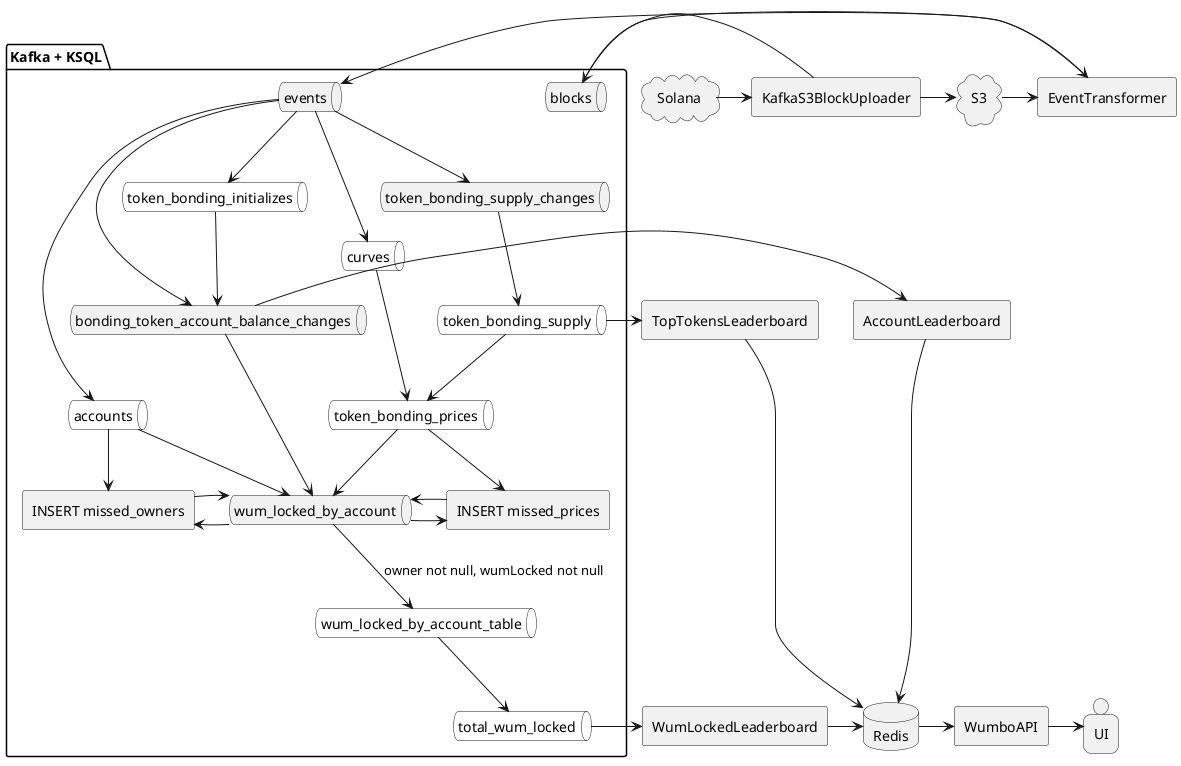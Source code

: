 @startuml architecture

package "Kafka + KSQL" as k {
  queue accounts #fff
  queue blocks
  queue bonding_token_account_balance_changes
  queue token_bonding_initializes #fff
  queue curves #fff
  queue events
  queue token_bonding_prices #fff
  queue token_bonding_supply #fff
  queue token_bonding_supply_changes
  queue total_wum_locked #fff
  queue wum_locked_by_account
  queue wum_locked_by_account_table #fff

    
  events --> token_bonding_initializes

  events --> bonding_token_account_balance_changes
  token_bonding_initializes --> bonding_token_account_balance_changes

  events --> token_bonding_supply_changes

  token_bonding_supply_changes --> token_bonding_supply

  events --> curves

  events --> accounts

  token_bonding_supply --> token_bonding_prices
  curves --> token_bonding_prices

  bonding_token_account_balance_changes --> wum_locked_by_account
  token_bonding_prices --> wum_locked_by_account
  accounts --> wum_locked_by_account

  agent "INSERT missed_owners" as missed_owners
  agent "INSERT missed_prices" as missed_prices

  token_bonding_prices -> missed_prices
  accounts -> missed_owners
  wum_locked_by_account -> missed_owners
  wum_locked_by_account -> missed_prices

  missed_owners -> wum_locked_by_account
  missed_prices -> wum_locked_by_account

  wum_locked_by_account_table --> total_wum_locked

  wum_locked_by_account --> wum_locked_by_account_table : owner not null, wumLocked not null
}

agent KafkaS3BlockUploader
agent AccountLeaderboard
agent WumLockedLeaderboard
agent TopTokensLeaderboard
agent WumboAPI

cloud Solana
cloud S3
database Redis
person UI

Solana -> KafkaS3BlockUploader
KafkaS3BlockUploader -> blocks
KafkaS3BlockUploader -> S3

agent EventTransformer

S3 -> EventTransformer
blocks --> EventTransformer
EventTransformer -> events

total_wum_locked -> WumLockedLeaderboard
WumLockedLeaderboard -> Redis

token_bonding_supply -> TopTokensLeaderboard
TopTokensLeaderboard -> Redis

bonding_token_account_balance_changes -> AccountLeaderboard
AccountLeaderboard -> Redis

Redis -> WumboAPI

WumboAPI -> UI
@enduml
